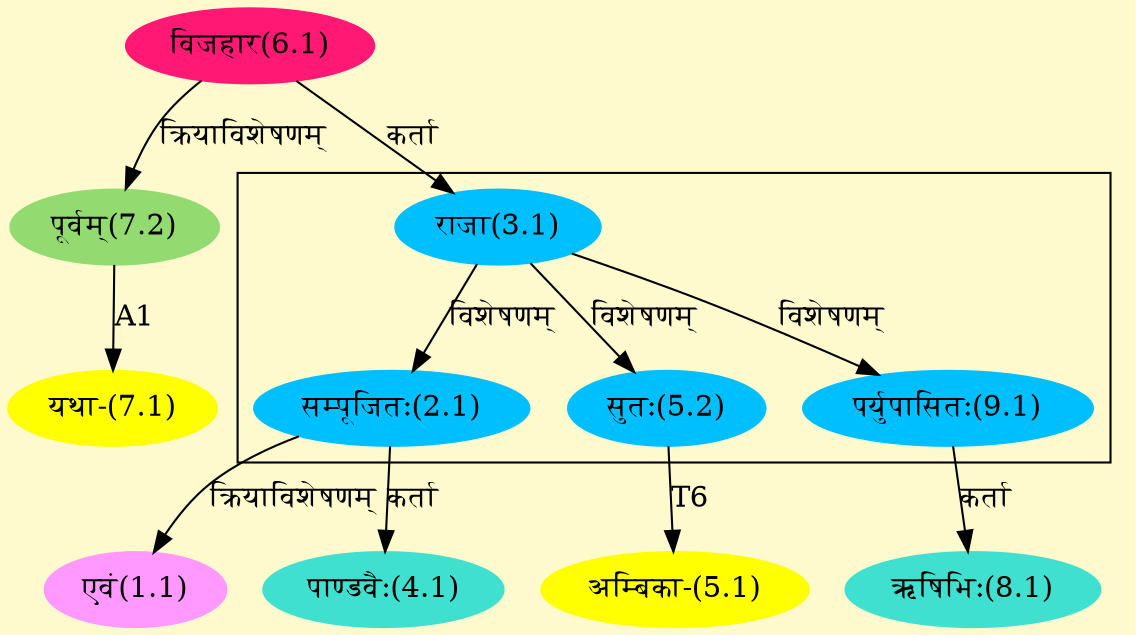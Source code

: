 digraph G{
rankdir=BT;
 compound=true;
 bgcolor="lemonchiffon1";

subgraph cluster_1{
Node2_1 [style=filled, color="#00BFFF" label = "सम्पूजितः(2.1)"]
Node3_1 [style=filled, color="#00BFFF" label = "राजा(3.1)"]
Node5_2 [style=filled, color="#00BFFF" label = "सुतः(5.2)"]
Node9_1 [style=filled, color="#00BFFF" label = "पर्युपासितः(9.1)"]

}
Node1_1 [style=filled, color="#FF99FF" label = "एवं(1.1)"]
Node2_1 [style=filled, color="#00BFFF" label = "सम्पूजितः(2.1)"]
Node3_1 [style=filled, color="#00BFFF" label = "राजा(3.1)"]
Node6_1 [style=filled, color="#FF1975" label = "विजहार(6.1)"]
Node4_1 [style=filled, color="#40E0D0" label = "पाण्डवैः(4.1)"]
Node5_1 [style=filled, color="#FFFF00" label = "अम्बिका-(5.1)"]
Node5_2 [style=filled, color="#00BFFF" label = "सुतः(5.2)"]
Node [style=filled, color="" label = "()"]
Node7_1 [style=filled, color="#FFFF00" label = "यथा-(7.1)"]
Node7_2 [style=filled, color="#93DB70" label = "पूर्वम्(7.2)"]
Node8_1 [style=filled, color="#40E0D0" label = "ऋषिभिः(8.1)"]
Node9_1 [style=filled, color="#00BFFF" label = "पर्युपासितः(9.1)"]
/* Start of Relations section */

Node1_1 -> Node2_1 [  label="क्रियाविशेषणम्"  dir="back" ]
Node2_1 -> Node3_1 [  label="विशेषणम्"  dir="back" ]
Node3_1 -> Node6_1 [  label="कर्ता"  dir="back" ]
Node4_1 -> Node2_1 [  label="कर्ता"  dir="back" ]
Node5_1 -> Node5_2 [  label="T6"  dir="back" ]
Node5_2 -> Node3_1 [  label="विशेषणम्"  dir="back" ]
Node7_1 -> Node7_2 [  label="A1"  dir="back" ]
Node7_2 -> Node6_1 [  label="क्रियाविशेषणम्"  dir="back" ]
Node8_1 -> Node9_1 [  label="कर्ता"  dir="back" ]
Node9_1 -> Node3_1 [  label="विशेषणम्"  dir="back" ]
}
